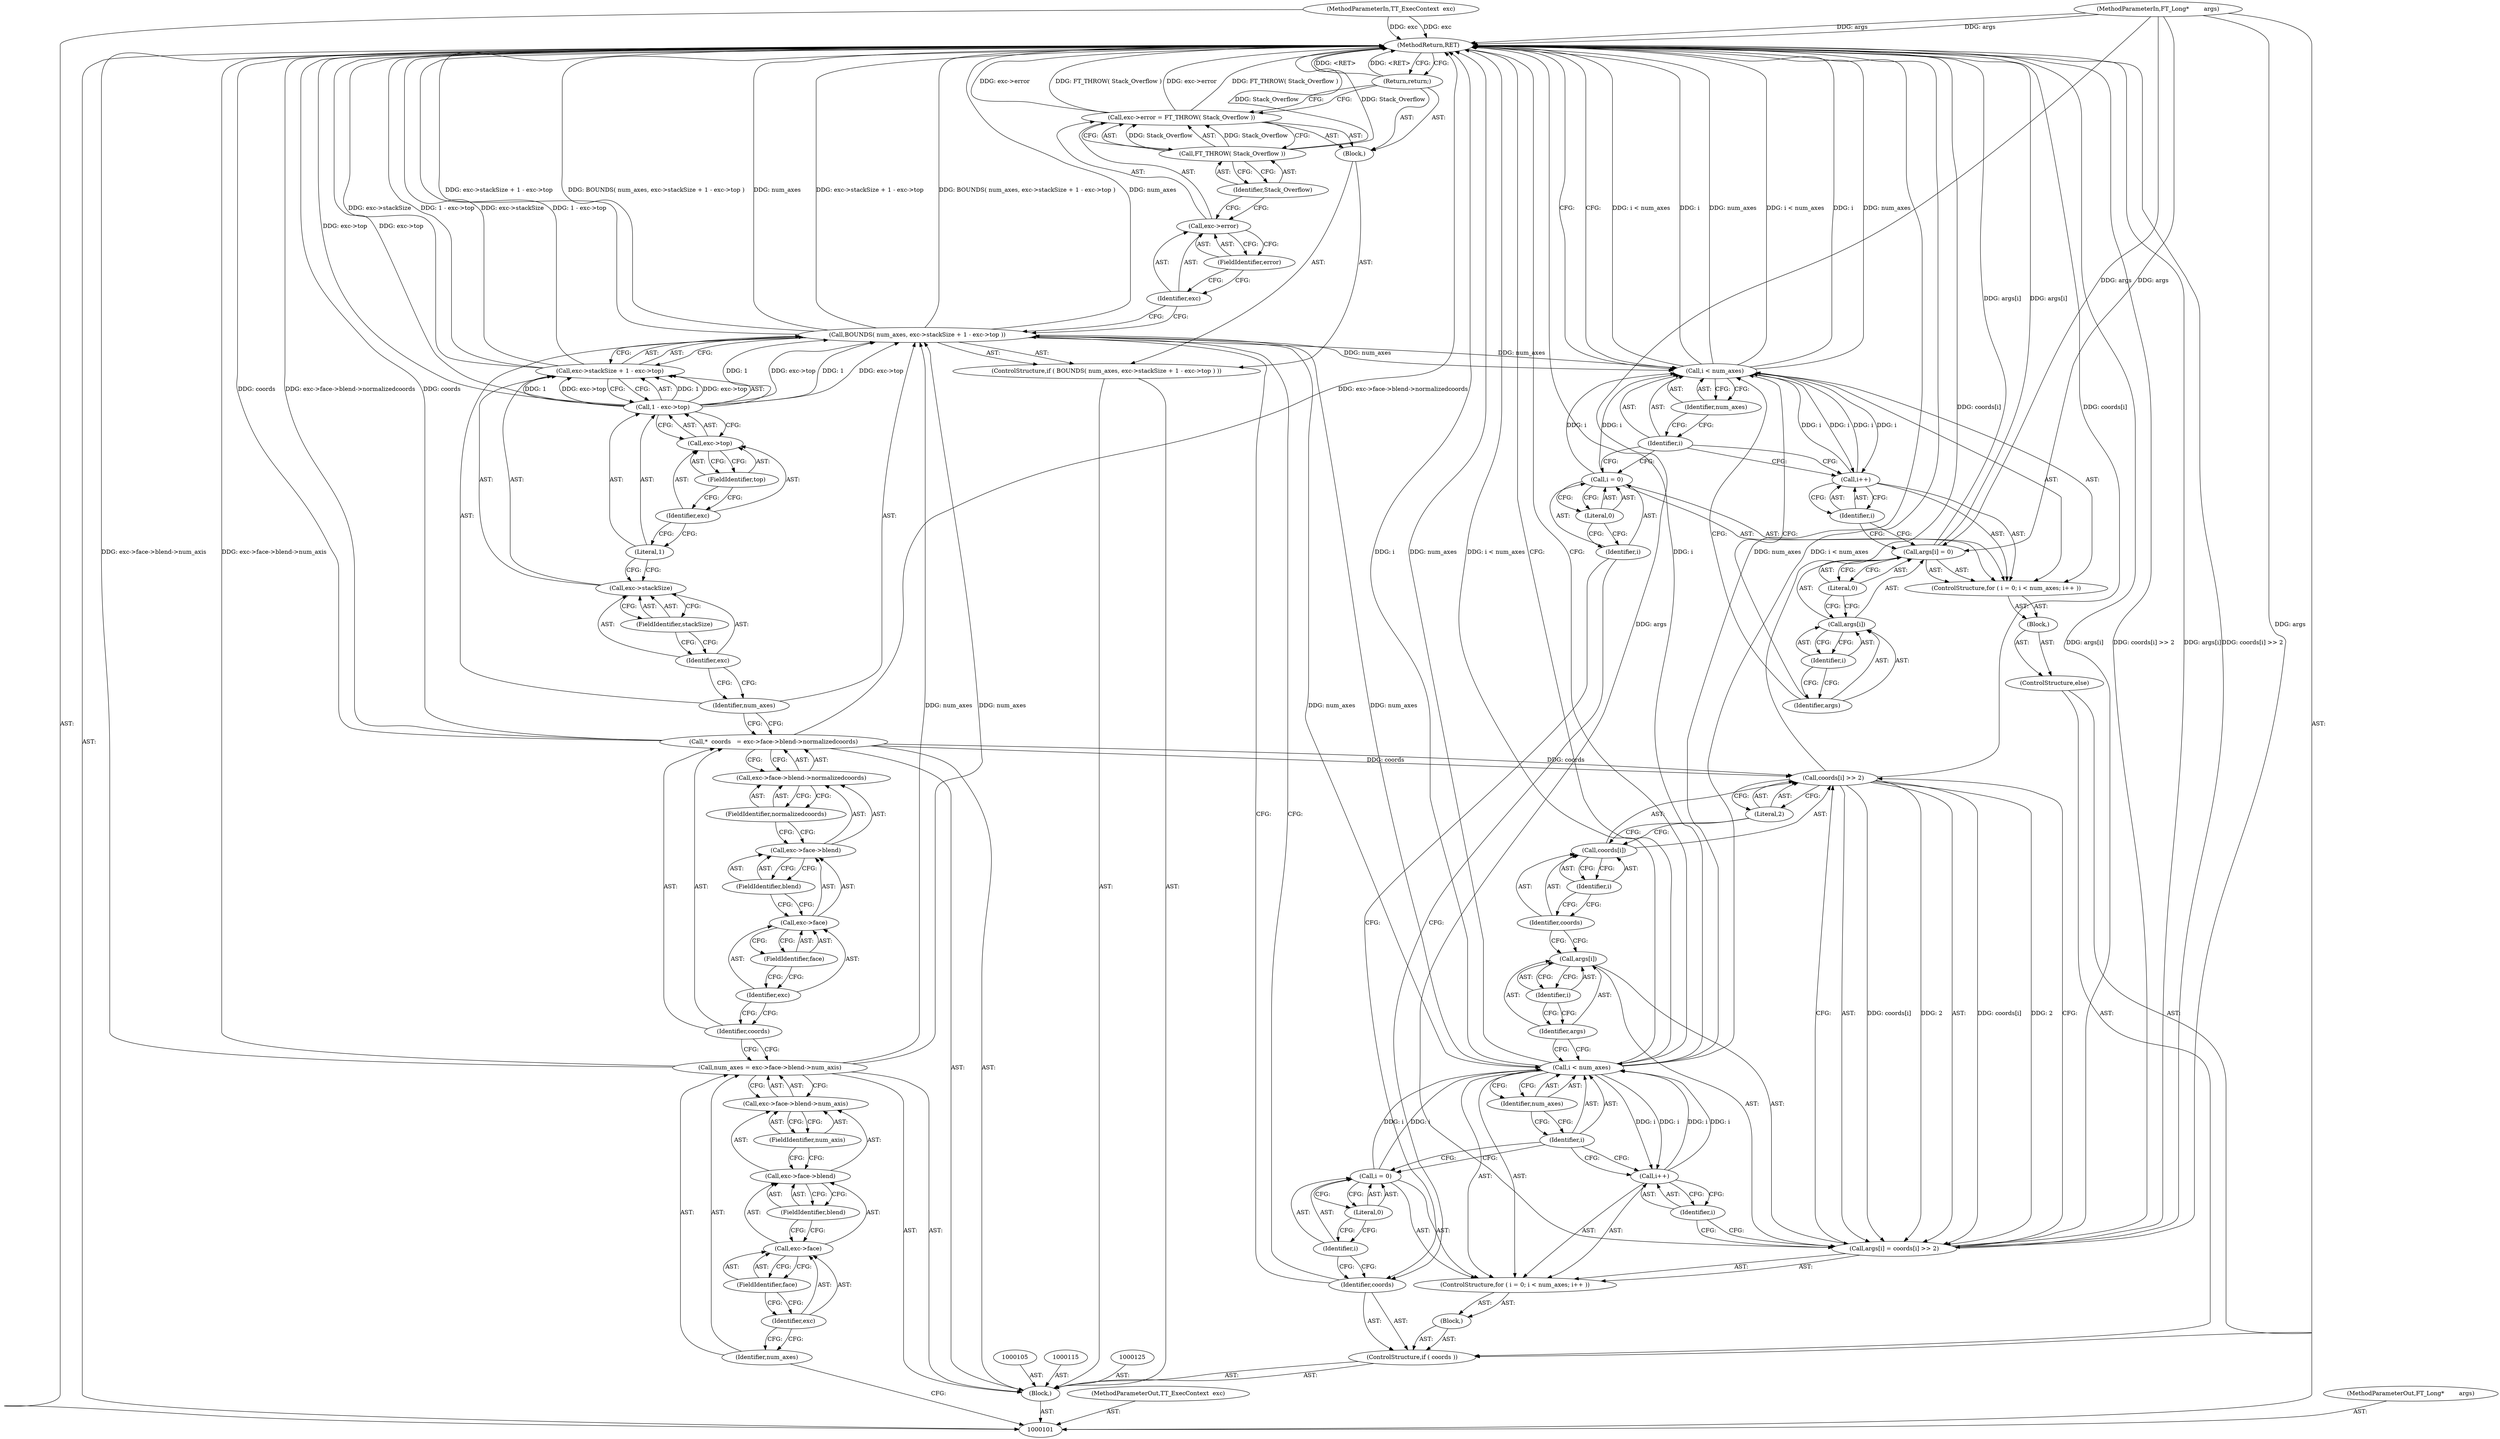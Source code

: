 digraph "0_savannah_29c759284e305ec428703c9a5831d0b1fc3497ef" {
"1000183" [label="(MethodReturn,RET)"];
"1000102" [label="(MethodParameterIn,TT_ExecContext  exc)"];
"1000240" [label="(MethodParameterOut,TT_ExecContext  exc)"];
"1000128" [label="(Identifier,num_axes)"];
"1000129" [label="(Call,exc->stackSize + 1 - exc->top)"];
"1000130" [label="(Call,exc->stackSize)"];
"1000131" [label="(Identifier,exc)"];
"1000132" [label="(FieldIdentifier,stackSize)"];
"1000126" [label="(ControlStructure,if ( BOUNDS( num_axes, exc->stackSize + 1 - exc->top ) ))"];
"1000133" [label="(Call,1 - exc->top)"];
"1000134" [label="(Literal,1)"];
"1000135" [label="(Call,exc->top)"];
"1000136" [label="(Identifier,exc)"];
"1000137" [label="(FieldIdentifier,top)"];
"1000127" [label="(Call,BOUNDS( num_axes, exc->stackSize + 1 - exc->top ))"];
"1000138" [label="(Block,)"];
"1000142" [label="(FieldIdentifier,error)"];
"1000143" [label="(Call,FT_THROW( Stack_Overflow ))"];
"1000144" [label="(Identifier,Stack_Overflow)"];
"1000139" [label="(Call,exc->error = FT_THROW( Stack_Overflow ))"];
"1000140" [label="(Call,exc->error)"];
"1000141" [label="(Identifier,exc)"];
"1000145" [label="(Return,return;)"];
"1000146" [label="(ControlStructure,if ( coords ))"];
"1000147" [label="(Identifier,coords)"];
"1000148" [label="(Block,)"];
"1000150" [label="(Call,i = 0)"];
"1000151" [label="(Identifier,i)"];
"1000152" [label="(Literal,0)"];
"1000153" [label="(Call,i < num_axes)"];
"1000154" [label="(Identifier,i)"];
"1000155" [label="(Identifier,num_axes)"];
"1000156" [label="(Call,i++)"];
"1000157" [label="(Identifier,i)"];
"1000149" [label="(ControlStructure,for ( i = 0; i < num_axes; i++ ))"];
"1000161" [label="(Identifier,i)"];
"1000162" [label="(Call,coords[i] >> 2)"];
"1000163" [label="(Call,coords[i])"];
"1000164" [label="(Identifier,coords)"];
"1000165" [label="(Identifier,i)"];
"1000166" [label="(Literal,2)"];
"1000158" [label="(Call,args[i] = coords[i] >> 2)"];
"1000159" [label="(Call,args[i])"];
"1000160" [label="(Identifier,args)"];
"1000103" [label="(MethodParameterIn,FT_Long*        args)"];
"1000241" [label="(MethodParameterOut,FT_Long*        args)"];
"1000167" [label="(ControlStructure,else)"];
"1000168" [label="(Block,)"];
"1000170" [label="(Call,i = 0)"];
"1000171" [label="(Identifier,i)"];
"1000172" [label="(Literal,0)"];
"1000173" [label="(Call,i < num_axes)"];
"1000174" [label="(Identifier,i)"];
"1000175" [label="(Identifier,num_axes)"];
"1000176" [label="(Call,i++)"];
"1000177" [label="(Identifier,i)"];
"1000169" [label="(ControlStructure,for ( i = 0; i < num_axes; i++ ))"];
"1000181" [label="(Identifier,i)"];
"1000182" [label="(Literal,0)"];
"1000178" [label="(Call,args[i] = 0)"];
"1000179" [label="(Call,args[i])"];
"1000180" [label="(Identifier,args)"];
"1000104" [label="(Block,)"];
"1000106" [label="(Call,num_axes = exc->face->blend->num_axis)"];
"1000107" [label="(Identifier,num_axes)"];
"1000108" [label="(Call,exc->face->blend->num_axis)"];
"1000109" [label="(Call,exc->face->blend)"];
"1000110" [label="(Call,exc->face)"];
"1000111" [label="(Identifier,exc)"];
"1000112" [label="(FieldIdentifier,face)"];
"1000113" [label="(FieldIdentifier,blend)"];
"1000114" [label="(FieldIdentifier,num_axis)"];
"1000116" [label="(Call,*  coords   = exc->face->blend->normalizedcoords)"];
"1000117" [label="(Identifier,coords)"];
"1000118" [label="(Call,exc->face->blend->normalizedcoords)"];
"1000119" [label="(Call,exc->face->blend)"];
"1000120" [label="(Call,exc->face)"];
"1000121" [label="(Identifier,exc)"];
"1000122" [label="(FieldIdentifier,face)"];
"1000123" [label="(FieldIdentifier,blend)"];
"1000124" [label="(FieldIdentifier,normalizedcoords)"];
"1000183" -> "1000101"  [label="AST: "];
"1000183" -> "1000145"  [label="CFG: "];
"1000183" -> "1000153"  [label="CFG: "];
"1000183" -> "1000173"  [label="CFG: "];
"1000145" -> "1000183"  [label="DDG: <RET>"];
"1000129" -> "1000183"  [label="DDG: exc->stackSize"];
"1000129" -> "1000183"  [label="DDG: 1 - exc->top"];
"1000106" -> "1000183"  [label="DDG: exc->face->blend->num_axis"];
"1000178" -> "1000183"  [label="DDG: args[i]"];
"1000139" -> "1000183"  [label="DDG: exc->error"];
"1000139" -> "1000183"  [label="DDG: FT_THROW( Stack_Overflow )"];
"1000116" -> "1000183"  [label="DDG: exc->face->blend->normalizedcoords"];
"1000116" -> "1000183"  [label="DDG: coords"];
"1000153" -> "1000183"  [label="DDG: i"];
"1000153" -> "1000183"  [label="DDG: num_axes"];
"1000153" -> "1000183"  [label="DDG: i < num_axes"];
"1000158" -> "1000183"  [label="DDG: args[i]"];
"1000158" -> "1000183"  [label="DDG: coords[i] >> 2"];
"1000127" -> "1000183"  [label="DDG: exc->stackSize + 1 - exc->top"];
"1000127" -> "1000183"  [label="DDG: BOUNDS( num_axes, exc->stackSize + 1 - exc->top )"];
"1000127" -> "1000183"  [label="DDG: num_axes"];
"1000143" -> "1000183"  [label="DDG: Stack_Overflow"];
"1000103" -> "1000183"  [label="DDG: args"];
"1000102" -> "1000183"  [label="DDG: exc"];
"1000133" -> "1000183"  [label="DDG: exc->top"];
"1000173" -> "1000183"  [label="DDG: i < num_axes"];
"1000173" -> "1000183"  [label="DDG: i"];
"1000173" -> "1000183"  [label="DDG: num_axes"];
"1000162" -> "1000183"  [label="DDG: coords[i]"];
"1000102" -> "1000101"  [label="AST: "];
"1000102" -> "1000183"  [label="DDG: exc"];
"1000240" -> "1000101"  [label="AST: "];
"1000128" -> "1000127"  [label="AST: "];
"1000128" -> "1000116"  [label="CFG: "];
"1000131" -> "1000128"  [label="CFG: "];
"1000129" -> "1000127"  [label="AST: "];
"1000129" -> "1000133"  [label="CFG: "];
"1000130" -> "1000129"  [label="AST: "];
"1000133" -> "1000129"  [label="AST: "];
"1000127" -> "1000129"  [label="CFG: "];
"1000129" -> "1000183"  [label="DDG: exc->stackSize"];
"1000129" -> "1000183"  [label="DDG: 1 - exc->top"];
"1000133" -> "1000129"  [label="DDG: 1"];
"1000133" -> "1000129"  [label="DDG: exc->top"];
"1000130" -> "1000129"  [label="AST: "];
"1000130" -> "1000132"  [label="CFG: "];
"1000131" -> "1000130"  [label="AST: "];
"1000132" -> "1000130"  [label="AST: "];
"1000134" -> "1000130"  [label="CFG: "];
"1000131" -> "1000130"  [label="AST: "];
"1000131" -> "1000128"  [label="CFG: "];
"1000132" -> "1000131"  [label="CFG: "];
"1000132" -> "1000130"  [label="AST: "];
"1000132" -> "1000131"  [label="CFG: "];
"1000130" -> "1000132"  [label="CFG: "];
"1000126" -> "1000104"  [label="AST: "];
"1000127" -> "1000126"  [label="AST: "];
"1000138" -> "1000126"  [label="AST: "];
"1000133" -> "1000129"  [label="AST: "];
"1000133" -> "1000135"  [label="CFG: "];
"1000134" -> "1000133"  [label="AST: "];
"1000135" -> "1000133"  [label="AST: "];
"1000129" -> "1000133"  [label="CFG: "];
"1000133" -> "1000183"  [label="DDG: exc->top"];
"1000133" -> "1000127"  [label="DDG: 1"];
"1000133" -> "1000127"  [label="DDG: exc->top"];
"1000133" -> "1000129"  [label="DDG: 1"];
"1000133" -> "1000129"  [label="DDG: exc->top"];
"1000134" -> "1000133"  [label="AST: "];
"1000134" -> "1000130"  [label="CFG: "];
"1000136" -> "1000134"  [label="CFG: "];
"1000135" -> "1000133"  [label="AST: "];
"1000135" -> "1000137"  [label="CFG: "];
"1000136" -> "1000135"  [label="AST: "];
"1000137" -> "1000135"  [label="AST: "];
"1000133" -> "1000135"  [label="CFG: "];
"1000136" -> "1000135"  [label="AST: "];
"1000136" -> "1000134"  [label="CFG: "];
"1000137" -> "1000136"  [label="CFG: "];
"1000137" -> "1000135"  [label="AST: "];
"1000137" -> "1000136"  [label="CFG: "];
"1000135" -> "1000137"  [label="CFG: "];
"1000127" -> "1000126"  [label="AST: "];
"1000127" -> "1000129"  [label="CFG: "];
"1000128" -> "1000127"  [label="AST: "];
"1000129" -> "1000127"  [label="AST: "];
"1000141" -> "1000127"  [label="CFG: "];
"1000147" -> "1000127"  [label="CFG: "];
"1000127" -> "1000183"  [label="DDG: exc->stackSize + 1 - exc->top"];
"1000127" -> "1000183"  [label="DDG: BOUNDS( num_axes, exc->stackSize + 1 - exc->top )"];
"1000127" -> "1000183"  [label="DDG: num_axes"];
"1000106" -> "1000127"  [label="DDG: num_axes"];
"1000133" -> "1000127"  [label="DDG: 1"];
"1000133" -> "1000127"  [label="DDG: exc->top"];
"1000127" -> "1000153"  [label="DDG: num_axes"];
"1000127" -> "1000173"  [label="DDG: num_axes"];
"1000138" -> "1000126"  [label="AST: "];
"1000139" -> "1000138"  [label="AST: "];
"1000145" -> "1000138"  [label="AST: "];
"1000142" -> "1000140"  [label="AST: "];
"1000142" -> "1000141"  [label="CFG: "];
"1000140" -> "1000142"  [label="CFG: "];
"1000143" -> "1000139"  [label="AST: "];
"1000143" -> "1000144"  [label="CFG: "];
"1000144" -> "1000143"  [label="AST: "];
"1000139" -> "1000143"  [label="CFG: "];
"1000143" -> "1000183"  [label="DDG: Stack_Overflow"];
"1000143" -> "1000139"  [label="DDG: Stack_Overflow"];
"1000144" -> "1000143"  [label="AST: "];
"1000144" -> "1000140"  [label="CFG: "];
"1000143" -> "1000144"  [label="CFG: "];
"1000139" -> "1000138"  [label="AST: "];
"1000139" -> "1000143"  [label="CFG: "];
"1000140" -> "1000139"  [label="AST: "];
"1000143" -> "1000139"  [label="AST: "];
"1000145" -> "1000139"  [label="CFG: "];
"1000139" -> "1000183"  [label="DDG: exc->error"];
"1000139" -> "1000183"  [label="DDG: FT_THROW( Stack_Overflow )"];
"1000143" -> "1000139"  [label="DDG: Stack_Overflow"];
"1000140" -> "1000139"  [label="AST: "];
"1000140" -> "1000142"  [label="CFG: "];
"1000141" -> "1000140"  [label="AST: "];
"1000142" -> "1000140"  [label="AST: "];
"1000144" -> "1000140"  [label="CFG: "];
"1000141" -> "1000140"  [label="AST: "];
"1000141" -> "1000127"  [label="CFG: "];
"1000142" -> "1000141"  [label="CFG: "];
"1000145" -> "1000138"  [label="AST: "];
"1000145" -> "1000139"  [label="CFG: "];
"1000183" -> "1000145"  [label="CFG: "];
"1000145" -> "1000183"  [label="DDG: <RET>"];
"1000146" -> "1000104"  [label="AST: "];
"1000147" -> "1000146"  [label="AST: "];
"1000148" -> "1000146"  [label="AST: "];
"1000167" -> "1000146"  [label="AST: "];
"1000147" -> "1000146"  [label="AST: "];
"1000147" -> "1000127"  [label="CFG: "];
"1000151" -> "1000147"  [label="CFG: "];
"1000171" -> "1000147"  [label="CFG: "];
"1000148" -> "1000146"  [label="AST: "];
"1000149" -> "1000148"  [label="AST: "];
"1000150" -> "1000149"  [label="AST: "];
"1000150" -> "1000152"  [label="CFG: "];
"1000151" -> "1000150"  [label="AST: "];
"1000152" -> "1000150"  [label="AST: "];
"1000154" -> "1000150"  [label="CFG: "];
"1000150" -> "1000153"  [label="DDG: i"];
"1000151" -> "1000150"  [label="AST: "];
"1000151" -> "1000147"  [label="CFG: "];
"1000152" -> "1000151"  [label="CFG: "];
"1000152" -> "1000150"  [label="AST: "];
"1000152" -> "1000151"  [label="CFG: "];
"1000150" -> "1000152"  [label="CFG: "];
"1000153" -> "1000149"  [label="AST: "];
"1000153" -> "1000155"  [label="CFG: "];
"1000154" -> "1000153"  [label="AST: "];
"1000155" -> "1000153"  [label="AST: "];
"1000160" -> "1000153"  [label="CFG: "];
"1000183" -> "1000153"  [label="CFG: "];
"1000153" -> "1000183"  [label="DDG: i"];
"1000153" -> "1000183"  [label="DDG: num_axes"];
"1000153" -> "1000183"  [label="DDG: i < num_axes"];
"1000150" -> "1000153"  [label="DDG: i"];
"1000156" -> "1000153"  [label="DDG: i"];
"1000127" -> "1000153"  [label="DDG: num_axes"];
"1000153" -> "1000156"  [label="DDG: i"];
"1000154" -> "1000153"  [label="AST: "];
"1000154" -> "1000150"  [label="CFG: "];
"1000154" -> "1000156"  [label="CFG: "];
"1000155" -> "1000154"  [label="CFG: "];
"1000155" -> "1000153"  [label="AST: "];
"1000155" -> "1000154"  [label="CFG: "];
"1000153" -> "1000155"  [label="CFG: "];
"1000156" -> "1000149"  [label="AST: "];
"1000156" -> "1000157"  [label="CFG: "];
"1000157" -> "1000156"  [label="AST: "];
"1000154" -> "1000156"  [label="CFG: "];
"1000156" -> "1000153"  [label="DDG: i"];
"1000153" -> "1000156"  [label="DDG: i"];
"1000157" -> "1000156"  [label="AST: "];
"1000157" -> "1000158"  [label="CFG: "];
"1000156" -> "1000157"  [label="CFG: "];
"1000149" -> "1000148"  [label="AST: "];
"1000150" -> "1000149"  [label="AST: "];
"1000153" -> "1000149"  [label="AST: "];
"1000156" -> "1000149"  [label="AST: "];
"1000158" -> "1000149"  [label="AST: "];
"1000161" -> "1000159"  [label="AST: "];
"1000161" -> "1000160"  [label="CFG: "];
"1000159" -> "1000161"  [label="CFG: "];
"1000162" -> "1000158"  [label="AST: "];
"1000162" -> "1000166"  [label="CFG: "];
"1000163" -> "1000162"  [label="AST: "];
"1000166" -> "1000162"  [label="AST: "];
"1000158" -> "1000162"  [label="CFG: "];
"1000162" -> "1000183"  [label="DDG: coords[i]"];
"1000162" -> "1000158"  [label="DDG: coords[i]"];
"1000162" -> "1000158"  [label="DDG: 2"];
"1000116" -> "1000162"  [label="DDG: coords"];
"1000163" -> "1000162"  [label="AST: "];
"1000163" -> "1000165"  [label="CFG: "];
"1000164" -> "1000163"  [label="AST: "];
"1000165" -> "1000163"  [label="AST: "];
"1000166" -> "1000163"  [label="CFG: "];
"1000164" -> "1000163"  [label="AST: "];
"1000164" -> "1000159"  [label="CFG: "];
"1000165" -> "1000164"  [label="CFG: "];
"1000165" -> "1000163"  [label="AST: "];
"1000165" -> "1000164"  [label="CFG: "];
"1000163" -> "1000165"  [label="CFG: "];
"1000166" -> "1000162"  [label="AST: "];
"1000166" -> "1000163"  [label="CFG: "];
"1000162" -> "1000166"  [label="CFG: "];
"1000158" -> "1000149"  [label="AST: "];
"1000158" -> "1000162"  [label="CFG: "];
"1000159" -> "1000158"  [label="AST: "];
"1000162" -> "1000158"  [label="AST: "];
"1000157" -> "1000158"  [label="CFG: "];
"1000158" -> "1000183"  [label="DDG: args[i]"];
"1000158" -> "1000183"  [label="DDG: coords[i] >> 2"];
"1000162" -> "1000158"  [label="DDG: coords[i]"];
"1000162" -> "1000158"  [label="DDG: 2"];
"1000103" -> "1000158"  [label="DDG: args"];
"1000159" -> "1000158"  [label="AST: "];
"1000159" -> "1000161"  [label="CFG: "];
"1000160" -> "1000159"  [label="AST: "];
"1000161" -> "1000159"  [label="AST: "];
"1000164" -> "1000159"  [label="CFG: "];
"1000160" -> "1000159"  [label="AST: "];
"1000160" -> "1000153"  [label="CFG: "];
"1000161" -> "1000160"  [label="CFG: "];
"1000103" -> "1000101"  [label="AST: "];
"1000103" -> "1000183"  [label="DDG: args"];
"1000103" -> "1000158"  [label="DDG: args"];
"1000103" -> "1000178"  [label="DDG: args"];
"1000241" -> "1000101"  [label="AST: "];
"1000167" -> "1000146"  [label="AST: "];
"1000168" -> "1000167"  [label="AST: "];
"1000168" -> "1000167"  [label="AST: "];
"1000169" -> "1000168"  [label="AST: "];
"1000170" -> "1000169"  [label="AST: "];
"1000170" -> "1000172"  [label="CFG: "];
"1000171" -> "1000170"  [label="AST: "];
"1000172" -> "1000170"  [label="AST: "];
"1000174" -> "1000170"  [label="CFG: "];
"1000170" -> "1000173"  [label="DDG: i"];
"1000171" -> "1000170"  [label="AST: "];
"1000171" -> "1000147"  [label="CFG: "];
"1000172" -> "1000171"  [label="CFG: "];
"1000172" -> "1000170"  [label="AST: "];
"1000172" -> "1000171"  [label="CFG: "];
"1000170" -> "1000172"  [label="CFG: "];
"1000173" -> "1000169"  [label="AST: "];
"1000173" -> "1000175"  [label="CFG: "];
"1000174" -> "1000173"  [label="AST: "];
"1000175" -> "1000173"  [label="AST: "];
"1000180" -> "1000173"  [label="CFG: "];
"1000183" -> "1000173"  [label="CFG: "];
"1000173" -> "1000183"  [label="DDG: i < num_axes"];
"1000173" -> "1000183"  [label="DDG: i"];
"1000173" -> "1000183"  [label="DDG: num_axes"];
"1000170" -> "1000173"  [label="DDG: i"];
"1000176" -> "1000173"  [label="DDG: i"];
"1000127" -> "1000173"  [label="DDG: num_axes"];
"1000173" -> "1000176"  [label="DDG: i"];
"1000174" -> "1000173"  [label="AST: "];
"1000174" -> "1000170"  [label="CFG: "];
"1000174" -> "1000176"  [label="CFG: "];
"1000175" -> "1000174"  [label="CFG: "];
"1000175" -> "1000173"  [label="AST: "];
"1000175" -> "1000174"  [label="CFG: "];
"1000173" -> "1000175"  [label="CFG: "];
"1000176" -> "1000169"  [label="AST: "];
"1000176" -> "1000177"  [label="CFG: "];
"1000177" -> "1000176"  [label="AST: "];
"1000174" -> "1000176"  [label="CFG: "];
"1000176" -> "1000173"  [label="DDG: i"];
"1000173" -> "1000176"  [label="DDG: i"];
"1000177" -> "1000176"  [label="AST: "];
"1000177" -> "1000178"  [label="CFG: "];
"1000176" -> "1000177"  [label="CFG: "];
"1000169" -> "1000168"  [label="AST: "];
"1000170" -> "1000169"  [label="AST: "];
"1000173" -> "1000169"  [label="AST: "];
"1000176" -> "1000169"  [label="AST: "];
"1000178" -> "1000169"  [label="AST: "];
"1000181" -> "1000179"  [label="AST: "];
"1000181" -> "1000180"  [label="CFG: "];
"1000179" -> "1000181"  [label="CFG: "];
"1000182" -> "1000178"  [label="AST: "];
"1000182" -> "1000179"  [label="CFG: "];
"1000178" -> "1000182"  [label="CFG: "];
"1000178" -> "1000169"  [label="AST: "];
"1000178" -> "1000182"  [label="CFG: "];
"1000179" -> "1000178"  [label="AST: "];
"1000182" -> "1000178"  [label="AST: "];
"1000177" -> "1000178"  [label="CFG: "];
"1000178" -> "1000183"  [label="DDG: args[i]"];
"1000103" -> "1000178"  [label="DDG: args"];
"1000179" -> "1000178"  [label="AST: "];
"1000179" -> "1000181"  [label="CFG: "];
"1000180" -> "1000179"  [label="AST: "];
"1000181" -> "1000179"  [label="AST: "];
"1000182" -> "1000179"  [label="CFG: "];
"1000180" -> "1000179"  [label="AST: "];
"1000180" -> "1000173"  [label="CFG: "];
"1000181" -> "1000180"  [label="CFG: "];
"1000104" -> "1000101"  [label="AST: "];
"1000105" -> "1000104"  [label="AST: "];
"1000106" -> "1000104"  [label="AST: "];
"1000115" -> "1000104"  [label="AST: "];
"1000116" -> "1000104"  [label="AST: "];
"1000125" -> "1000104"  [label="AST: "];
"1000126" -> "1000104"  [label="AST: "];
"1000146" -> "1000104"  [label="AST: "];
"1000106" -> "1000104"  [label="AST: "];
"1000106" -> "1000108"  [label="CFG: "];
"1000107" -> "1000106"  [label="AST: "];
"1000108" -> "1000106"  [label="AST: "];
"1000117" -> "1000106"  [label="CFG: "];
"1000106" -> "1000183"  [label="DDG: exc->face->blend->num_axis"];
"1000106" -> "1000127"  [label="DDG: num_axes"];
"1000107" -> "1000106"  [label="AST: "];
"1000107" -> "1000101"  [label="CFG: "];
"1000111" -> "1000107"  [label="CFG: "];
"1000108" -> "1000106"  [label="AST: "];
"1000108" -> "1000114"  [label="CFG: "];
"1000109" -> "1000108"  [label="AST: "];
"1000114" -> "1000108"  [label="AST: "];
"1000106" -> "1000108"  [label="CFG: "];
"1000109" -> "1000108"  [label="AST: "];
"1000109" -> "1000113"  [label="CFG: "];
"1000110" -> "1000109"  [label="AST: "];
"1000113" -> "1000109"  [label="AST: "];
"1000114" -> "1000109"  [label="CFG: "];
"1000110" -> "1000109"  [label="AST: "];
"1000110" -> "1000112"  [label="CFG: "];
"1000111" -> "1000110"  [label="AST: "];
"1000112" -> "1000110"  [label="AST: "];
"1000113" -> "1000110"  [label="CFG: "];
"1000111" -> "1000110"  [label="AST: "];
"1000111" -> "1000107"  [label="CFG: "];
"1000112" -> "1000111"  [label="CFG: "];
"1000112" -> "1000110"  [label="AST: "];
"1000112" -> "1000111"  [label="CFG: "];
"1000110" -> "1000112"  [label="CFG: "];
"1000113" -> "1000109"  [label="AST: "];
"1000113" -> "1000110"  [label="CFG: "];
"1000109" -> "1000113"  [label="CFG: "];
"1000114" -> "1000108"  [label="AST: "];
"1000114" -> "1000109"  [label="CFG: "];
"1000108" -> "1000114"  [label="CFG: "];
"1000116" -> "1000104"  [label="AST: "];
"1000116" -> "1000118"  [label="CFG: "];
"1000117" -> "1000116"  [label="AST: "];
"1000118" -> "1000116"  [label="AST: "];
"1000128" -> "1000116"  [label="CFG: "];
"1000116" -> "1000183"  [label="DDG: exc->face->blend->normalizedcoords"];
"1000116" -> "1000183"  [label="DDG: coords"];
"1000116" -> "1000162"  [label="DDG: coords"];
"1000117" -> "1000116"  [label="AST: "];
"1000117" -> "1000106"  [label="CFG: "];
"1000121" -> "1000117"  [label="CFG: "];
"1000118" -> "1000116"  [label="AST: "];
"1000118" -> "1000124"  [label="CFG: "];
"1000119" -> "1000118"  [label="AST: "];
"1000124" -> "1000118"  [label="AST: "];
"1000116" -> "1000118"  [label="CFG: "];
"1000119" -> "1000118"  [label="AST: "];
"1000119" -> "1000123"  [label="CFG: "];
"1000120" -> "1000119"  [label="AST: "];
"1000123" -> "1000119"  [label="AST: "];
"1000124" -> "1000119"  [label="CFG: "];
"1000120" -> "1000119"  [label="AST: "];
"1000120" -> "1000122"  [label="CFG: "];
"1000121" -> "1000120"  [label="AST: "];
"1000122" -> "1000120"  [label="AST: "];
"1000123" -> "1000120"  [label="CFG: "];
"1000121" -> "1000120"  [label="AST: "];
"1000121" -> "1000117"  [label="CFG: "];
"1000122" -> "1000121"  [label="CFG: "];
"1000122" -> "1000120"  [label="AST: "];
"1000122" -> "1000121"  [label="CFG: "];
"1000120" -> "1000122"  [label="CFG: "];
"1000123" -> "1000119"  [label="AST: "];
"1000123" -> "1000120"  [label="CFG: "];
"1000119" -> "1000123"  [label="CFG: "];
"1000124" -> "1000118"  [label="AST: "];
"1000124" -> "1000119"  [label="CFG: "];
"1000118" -> "1000124"  [label="CFG: "];
}
